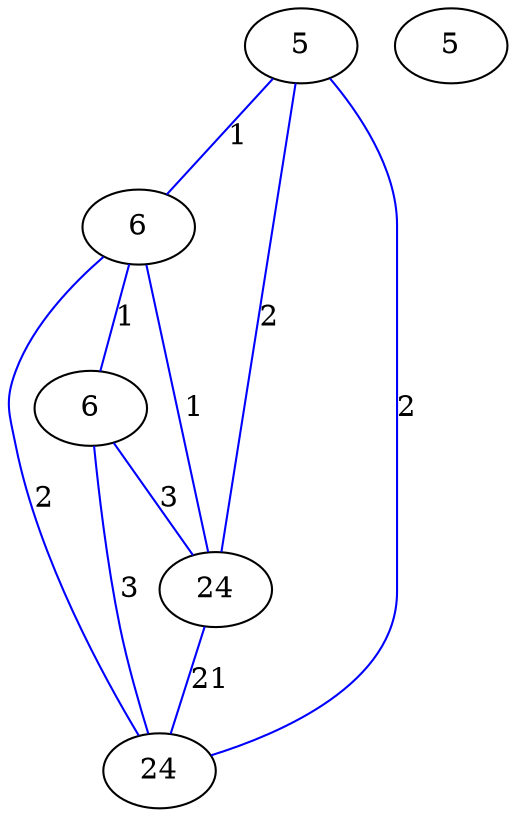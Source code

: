 graph G {
	0 [label="5"];
	1 [label="5"];
	2 [label="6"];
	3 [label="6"];
	4 [label="24"];
	5 [label="24"];
	0 -- 2 [label="1", color=blue];
	0 -- 4 [label="2", color=blue];
	0 -- 5 [label="2", color=blue];
	2 -- 3 [label="1", color=blue];
	2 -- 4 [label="1", color=blue];
	2 -- 5 [label="2", color=blue];
	3 -- 4 [label="3", color=blue];
	3 -- 5 [label="3", color=blue];
	4 -- 5 [label="21", color=blue];
}